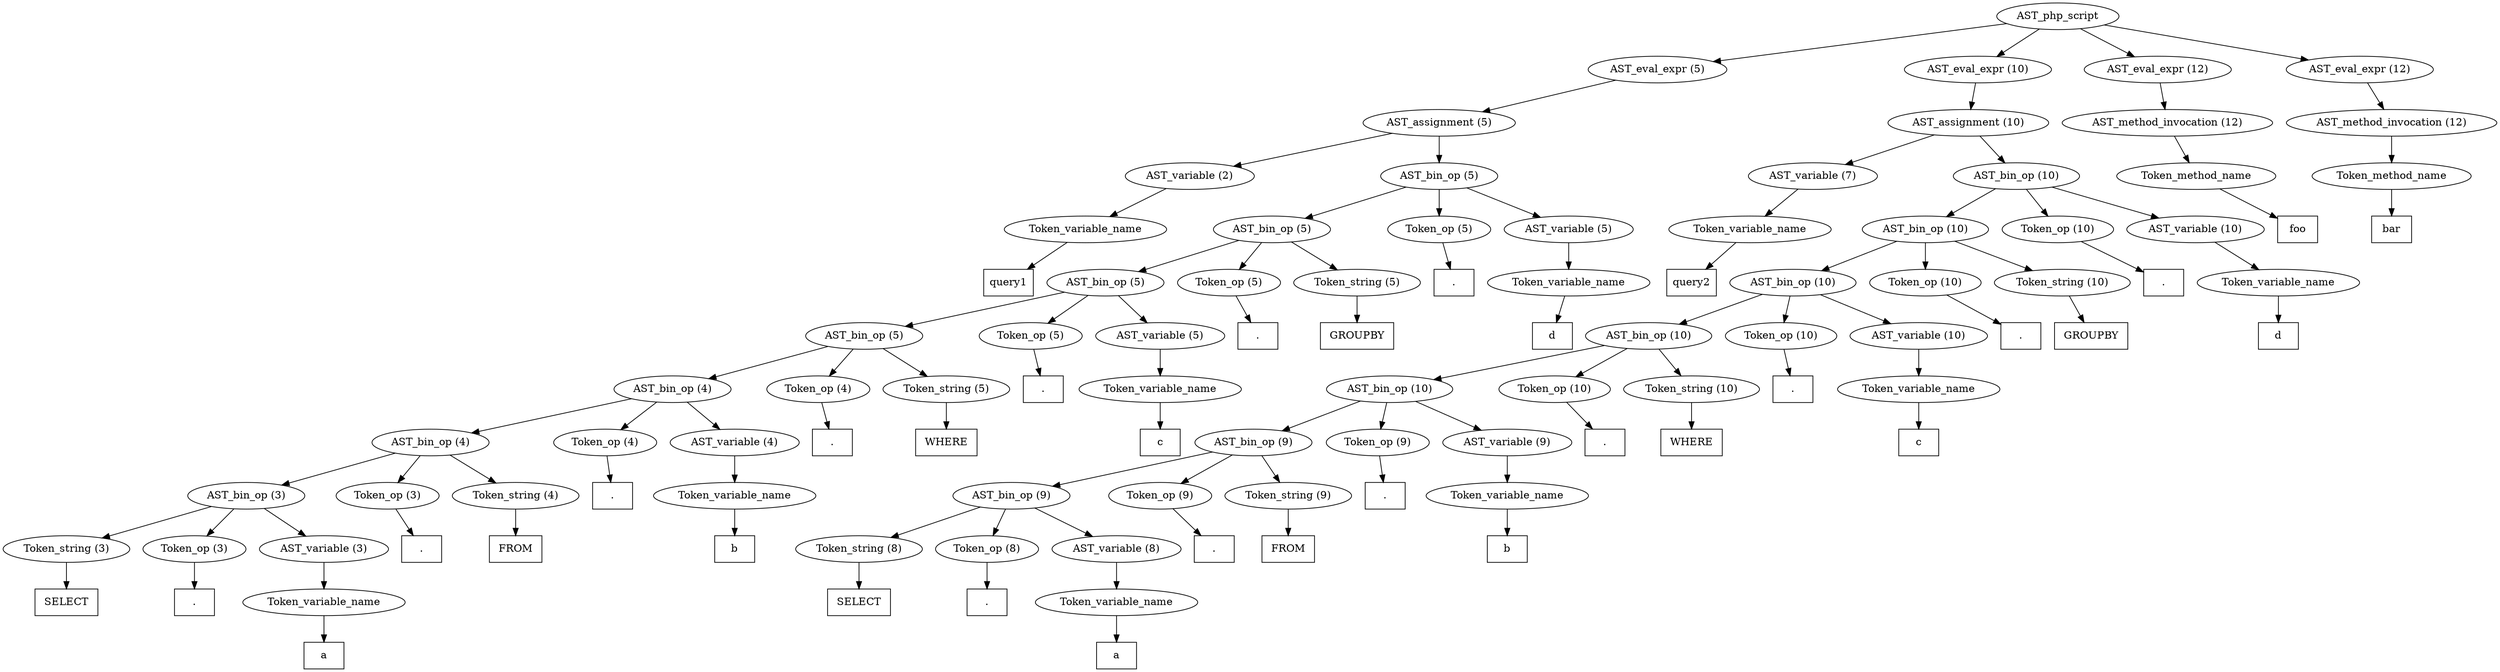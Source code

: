 /*
 * AST in dot format generated by phc -- the PHP compiler
 */

digraph AST {
node_0 [label="AST_php_script"];
node_1 [label="AST_eval_expr (5)"];
node_2 [label="AST_assignment (5)"];
node_3 [label="AST_variable (2)"];
node_4 [label="Token_variable_name"];
node_5 [label="query1", shape=box]
node_4 -> node_5;
node_3 -> node_4;
node_6 [label="AST_bin_op (5)"];
node_7 [label="AST_bin_op (5)"];
node_8 [label="AST_bin_op (5)"];
node_9 [label="AST_bin_op (5)"];
node_10 [label="AST_bin_op (4)"];
node_11 [label="AST_bin_op (4)"];
node_12 [label="AST_bin_op (3)"];
node_13 [label="Token_string (3)"];
node_14 [label=" SELECT ", shape=box]
node_13 -> node_14;
node_15 [label="Token_op (3)"];
node_16 [label=".", shape=box]
node_15 -> node_16;
node_17 [label="AST_variable (3)"];
node_18 [label="Token_variable_name"];
node_19 [label="a", shape=box]
node_18 -> node_19;
node_17 -> node_18;
node_12 -> node_17;
node_12 -> node_15;
node_12 -> node_13;
node_20 [label="Token_op (3)"];
node_21 [label=".", shape=box]
node_20 -> node_21;
node_22 [label="Token_string (4)"];
node_23 [label=" FROM ", shape=box]
node_22 -> node_23;
node_11 -> node_22;
node_11 -> node_20;
node_11 -> node_12;
node_24 [label="Token_op (4)"];
node_25 [label=".", shape=box]
node_24 -> node_25;
node_26 [label="AST_variable (4)"];
node_27 [label="Token_variable_name"];
node_28 [label="b", shape=box]
node_27 -> node_28;
node_26 -> node_27;
node_10 -> node_26;
node_10 -> node_24;
node_10 -> node_11;
node_29 [label="Token_op (4)"];
node_30 [label=".", shape=box]
node_29 -> node_30;
node_31 [label="Token_string (5)"];
node_32 [label=" WHERE ", shape=box]
node_31 -> node_32;
node_9 -> node_31;
node_9 -> node_29;
node_9 -> node_10;
node_33 [label="Token_op (5)"];
node_34 [label=".", shape=box]
node_33 -> node_34;
node_35 [label="AST_variable (5)"];
node_36 [label="Token_variable_name"];
node_37 [label="c", shape=box]
node_36 -> node_37;
node_35 -> node_36;
node_8 -> node_35;
node_8 -> node_33;
node_8 -> node_9;
node_38 [label="Token_op (5)"];
node_39 [label=".", shape=box]
node_38 -> node_39;
node_40 [label="Token_string (5)"];
node_41 [label=" GROUPBY ", shape=box]
node_40 -> node_41;
node_7 -> node_40;
node_7 -> node_38;
node_7 -> node_8;
node_42 [label="Token_op (5)"];
node_43 [label=".", shape=box]
node_42 -> node_43;
node_44 [label="AST_variable (5)"];
node_45 [label="Token_variable_name"];
node_46 [label="d", shape=box]
node_45 -> node_46;
node_44 -> node_45;
node_6 -> node_44;
node_6 -> node_42;
node_6 -> node_7;
node_2 -> node_6;
node_2 -> node_3;
node_1 -> node_2;
node_47 [label="AST_eval_expr (10)"];
node_48 [label="AST_assignment (10)"];
node_49 [label="AST_variable (7)"];
node_50 [label="Token_variable_name"];
node_51 [label="query2", shape=box]
node_50 -> node_51;
node_49 -> node_50;
node_52 [label="AST_bin_op (10)"];
node_53 [label="AST_bin_op (10)"];
node_54 [label="AST_bin_op (10)"];
node_55 [label="AST_bin_op (10)"];
node_56 [label="AST_bin_op (10)"];
node_57 [label="AST_bin_op (9)"];
node_58 [label="AST_bin_op (9)"];
node_59 [label="Token_string (8)"];
node_60 [label=" SELECT ", shape=box]
node_59 -> node_60;
node_61 [label="Token_op (8)"];
node_62 [label=".", shape=box]
node_61 -> node_62;
node_63 [label="AST_variable (8)"];
node_64 [label="Token_variable_name"];
node_65 [label="a", shape=box]
node_64 -> node_65;
node_63 -> node_64;
node_58 -> node_63;
node_58 -> node_61;
node_58 -> node_59;
node_66 [label="Token_op (9)"];
node_67 [label=".", shape=box]
node_66 -> node_67;
node_68 [label="Token_string (9)"];
node_69 [label=" FROM ", shape=box]
node_68 -> node_69;
node_57 -> node_68;
node_57 -> node_66;
node_57 -> node_58;
node_70 [label="Token_op (9)"];
node_71 [label=".", shape=box]
node_70 -> node_71;
node_72 [label="AST_variable (9)"];
node_73 [label="Token_variable_name"];
node_74 [label="b", shape=box]
node_73 -> node_74;
node_72 -> node_73;
node_56 -> node_72;
node_56 -> node_70;
node_56 -> node_57;
node_75 [label="Token_op (10)"];
node_76 [label=".", shape=box]
node_75 -> node_76;
node_77 [label="Token_string (10)"];
node_78 [label=" WHERE ", shape=box]
node_77 -> node_78;
node_55 -> node_77;
node_55 -> node_75;
node_55 -> node_56;
node_79 [label="Token_op (10)"];
node_80 [label=".", shape=box]
node_79 -> node_80;
node_81 [label="AST_variable (10)"];
node_82 [label="Token_variable_name"];
node_83 [label="c", shape=box]
node_82 -> node_83;
node_81 -> node_82;
node_54 -> node_81;
node_54 -> node_79;
node_54 -> node_55;
node_84 [label="Token_op (10)"];
node_85 [label=".", shape=box]
node_84 -> node_85;
node_86 [label="Token_string (10)"];
node_87 [label=" GROUPBY ", shape=box]
node_86 -> node_87;
node_53 -> node_86;
node_53 -> node_84;
node_53 -> node_54;
node_88 [label="Token_op (10)"];
node_89 [label=".", shape=box]
node_88 -> node_89;
node_90 [label="AST_variable (10)"];
node_91 [label="Token_variable_name"];
node_92 [label="d", shape=box]
node_91 -> node_92;
node_90 -> node_91;
node_52 -> node_90;
node_52 -> node_88;
node_52 -> node_53;
node_48 -> node_52;
node_48 -> node_49;
node_47 -> node_48;
node_93 [label="AST_eval_expr (12)"];
node_94 [label="AST_method_invocation (12)"];
node_95 [label="Token_method_name"];
node_96 [label="foo", shape=box]
node_95 -> node_96;
node_94 -> node_95;
node_93 -> node_94;
node_97 [label="AST_eval_expr (12)"];
node_98 [label="AST_method_invocation (12)"];
node_99 [label="Token_method_name"];
node_100 [label="bar", shape=box]
node_99 -> node_100;
node_98 -> node_99;
node_97 -> node_98;
node_0 -> node_97;
node_0 -> node_93;
node_0 -> node_47;
node_0 -> node_1;
}
